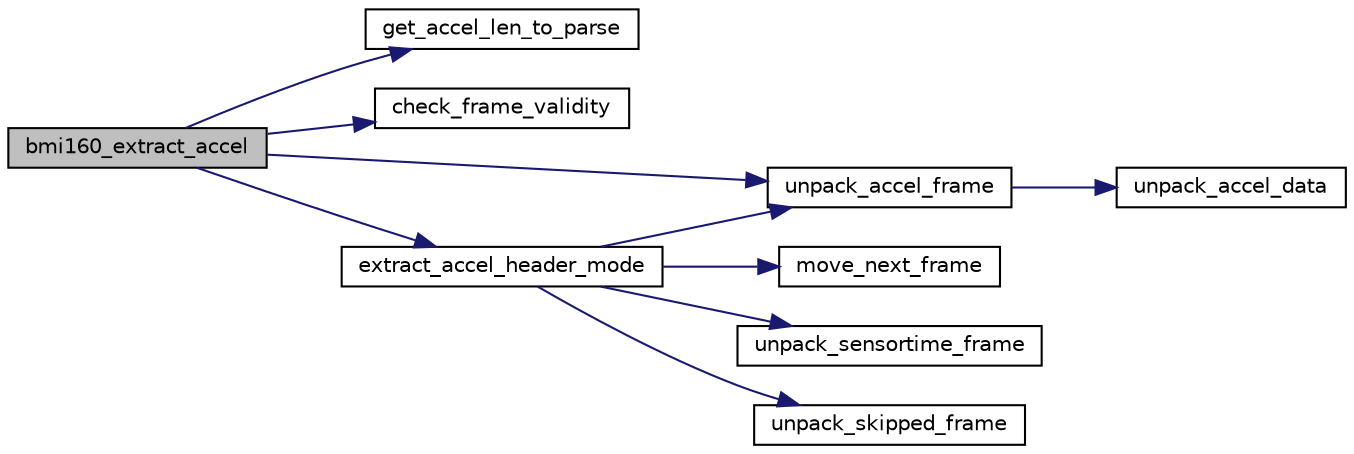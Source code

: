 digraph "bmi160_extract_accel"
{
  edge [fontname="Helvetica",fontsize="10",labelfontname="Helvetica",labelfontsize="10"];
  node [fontname="Helvetica",fontsize="10",shape=record];
  rankdir="LR";
  Node1 [label="bmi160_extract_accel",height=0.2,width=0.4,color="black", fillcolor="grey75", style="filled", fontcolor="black"];
  Node1 -> Node2 [color="midnightblue",fontsize="10",style="solid",fontname="Helvetica"];
  Node2 [label="get_accel_len_to_parse",height=0.2,width=0.4,color="black", fillcolor="white", style="filled",URL="$bmi160_8c.html#aacab2b5f8143b8c0163b51df02c1fb42",tooltip="This API is used to compute the number of bytes of accel FIFO data which is to be parsed in header-le..."];
  Node1 -> Node3 [color="midnightblue",fontsize="10",style="solid",fontname="Helvetica"];
  Node3 [label="check_frame_validity",height=0.2,width=0.4,color="black", fillcolor="white", style="filled",URL="$bmi160_8c.html#a7c67cdc64c320e0c479b57f27c30b142",tooltip="This API checks the presence of non-valid frames in the read fifo data. "];
  Node1 -> Node4 [color="midnightblue",fontsize="10",style="solid",fontname="Helvetica"];
  Node4 [label="unpack_accel_frame",height=0.2,width=0.4,color="black", fillcolor="white", style="filled",URL="$bmi160_8c.html#a31bc6ff7462a604b4e86e8c75bc17cdb",tooltip="This API is used to parse the accelerometer data from the FIFO data in both header mode and header-le..."];
  Node4 -> Node5 [color="midnightblue",fontsize="10",style="solid",fontname="Helvetica"];
  Node5 [label="unpack_accel_data",height=0.2,width=0.4,color="black", fillcolor="white", style="filled",URL="$bmi160_8c.html#a8621c864c8df6417078683b5031f2cb5",tooltip="This API is used to parse the accelerometer data from the FIFO data and store it in the instance of t..."];
  Node1 -> Node6 [color="midnightblue",fontsize="10",style="solid",fontname="Helvetica"];
  Node6 [label="extract_accel_header_mode",height=0.2,width=0.4,color="black", fillcolor="white", style="filled",URL="$bmi160_8c.html#aa00c5b028357d4ef13151f2deaec4e36",tooltip="This API is used to parse the accelerometer data from the FIFO data in header mode. "];
  Node6 -> Node4 [color="midnightblue",fontsize="10",style="solid",fontname="Helvetica"];
  Node6 -> Node7 [color="midnightblue",fontsize="10",style="solid",fontname="Helvetica"];
  Node7 [label="move_next_frame",height=0.2,width=0.4,color="black", fillcolor="white", style="filled",URL="$bmi160_8c.html#a58866dc5d7ac1b024599e2878f4e8d43",tooltip="This API is used to move the data index ahead of the current_frame_length parameter when unnecessary ..."];
  Node6 -> Node8 [color="midnightblue",fontsize="10",style="solid",fontname="Helvetica"];
  Node8 [label="unpack_sensortime_frame",height=0.2,width=0.4,color="black", fillcolor="white", style="filled",URL="$bmi160_8c.html#a1a38fe80a2f0daffa294f4e70b3eac90",tooltip="This API is used to parse and store the sensor time from the FIFO data in the structure instance dev..."];
  Node6 -> Node9 [color="midnightblue",fontsize="10",style="solid",fontname="Helvetica"];
  Node9 [label="unpack_skipped_frame",height=0.2,width=0.4,color="black", fillcolor="white", style="filled",URL="$bmi160_8c.html#a62ccdc39fad37aedd60ebafb9147b816",tooltip="This API is used to parse and store the skipped_frame_count from the FIFO data in the structure insta..."];
}
